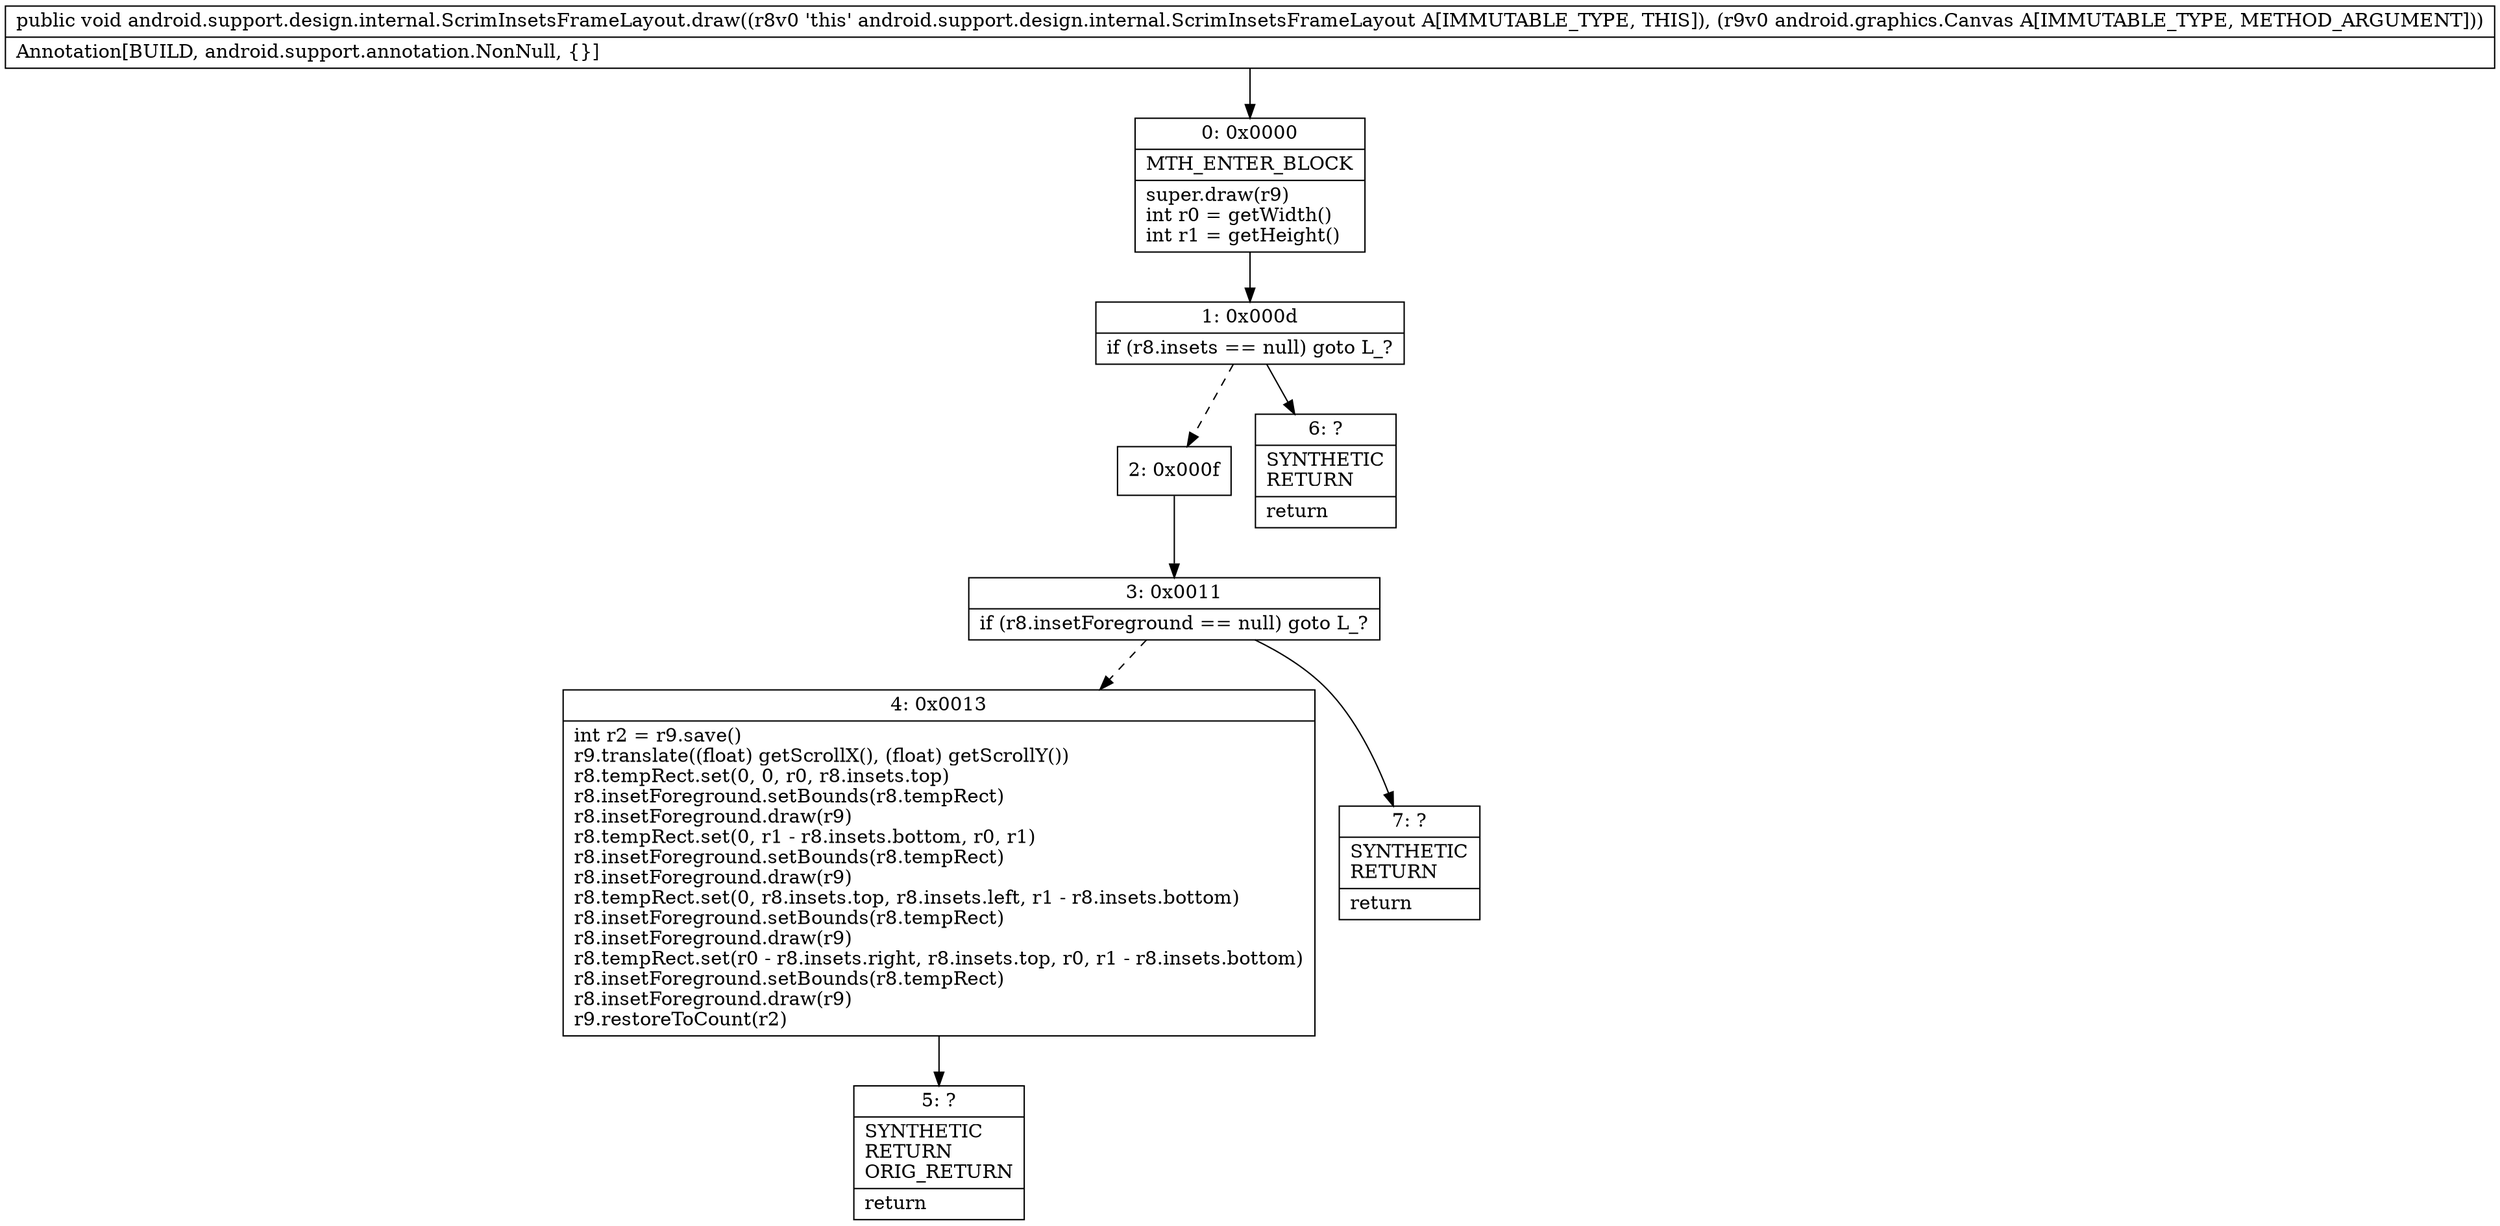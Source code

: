 digraph "CFG forandroid.support.design.internal.ScrimInsetsFrameLayout.draw(Landroid\/graphics\/Canvas;)V" {
Node_0 [shape=record,label="{0\:\ 0x0000|MTH_ENTER_BLOCK\l|super.draw(r9)\lint r0 = getWidth()\lint r1 = getHeight()\l}"];
Node_1 [shape=record,label="{1\:\ 0x000d|if (r8.insets == null) goto L_?\l}"];
Node_2 [shape=record,label="{2\:\ 0x000f}"];
Node_3 [shape=record,label="{3\:\ 0x0011|if (r8.insetForeground == null) goto L_?\l}"];
Node_4 [shape=record,label="{4\:\ 0x0013|int r2 = r9.save()\lr9.translate((float) getScrollX(), (float) getScrollY())\lr8.tempRect.set(0, 0, r0, r8.insets.top)\lr8.insetForeground.setBounds(r8.tempRect)\lr8.insetForeground.draw(r9)\lr8.tempRect.set(0, r1 \- r8.insets.bottom, r0, r1)\lr8.insetForeground.setBounds(r8.tempRect)\lr8.insetForeground.draw(r9)\lr8.tempRect.set(0, r8.insets.top, r8.insets.left, r1 \- r8.insets.bottom)\lr8.insetForeground.setBounds(r8.tempRect)\lr8.insetForeground.draw(r9)\lr8.tempRect.set(r0 \- r8.insets.right, r8.insets.top, r0, r1 \- r8.insets.bottom)\lr8.insetForeground.setBounds(r8.tempRect)\lr8.insetForeground.draw(r9)\lr9.restoreToCount(r2)\l}"];
Node_5 [shape=record,label="{5\:\ ?|SYNTHETIC\lRETURN\lORIG_RETURN\l|return\l}"];
Node_6 [shape=record,label="{6\:\ ?|SYNTHETIC\lRETURN\l|return\l}"];
Node_7 [shape=record,label="{7\:\ ?|SYNTHETIC\lRETURN\l|return\l}"];
MethodNode[shape=record,label="{public void android.support.design.internal.ScrimInsetsFrameLayout.draw((r8v0 'this' android.support.design.internal.ScrimInsetsFrameLayout A[IMMUTABLE_TYPE, THIS]), (r9v0 android.graphics.Canvas A[IMMUTABLE_TYPE, METHOD_ARGUMENT]))  | Annotation[BUILD, android.support.annotation.NonNull, \{\}]\l}"];
MethodNode -> Node_0;
Node_0 -> Node_1;
Node_1 -> Node_2[style=dashed];
Node_1 -> Node_6;
Node_2 -> Node_3;
Node_3 -> Node_4[style=dashed];
Node_3 -> Node_7;
Node_4 -> Node_5;
}

